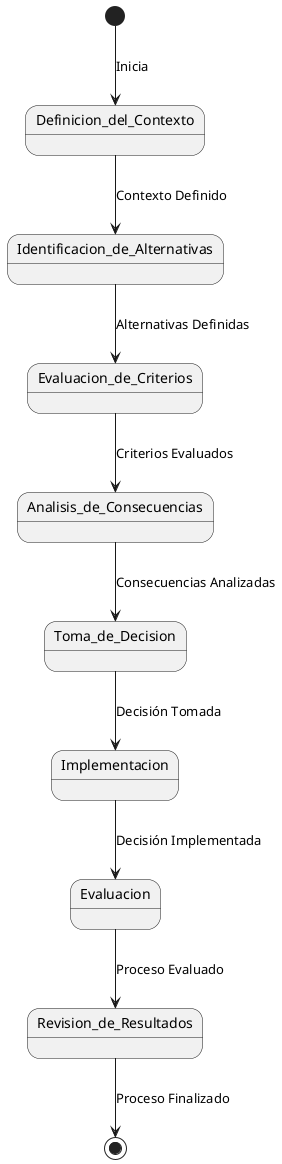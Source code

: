 @startuml
[*] --> Definicion_del_Contexto : Inicia
Definicion_del_Contexto --> Identificacion_de_Alternativas : Contexto Definido
Identificacion_de_Alternativas --> Evaluacion_de_Criterios : Alternativas Definidas
Evaluacion_de_Criterios --> Analisis_de_Consecuencias : Criterios Evaluados
Analisis_de_Consecuencias --> Toma_de_Decision : Consecuencias Analizadas
Toma_de_Decision --> Implementacion : Decisión Tomada
Implementacion --> Evaluacion : Decisión Implementada
Evaluacion --> Revision_de_Resultados : Proceso Evaluado
Revision_de_Resultados --> [*] : Proceso Finalizado
@enduml
